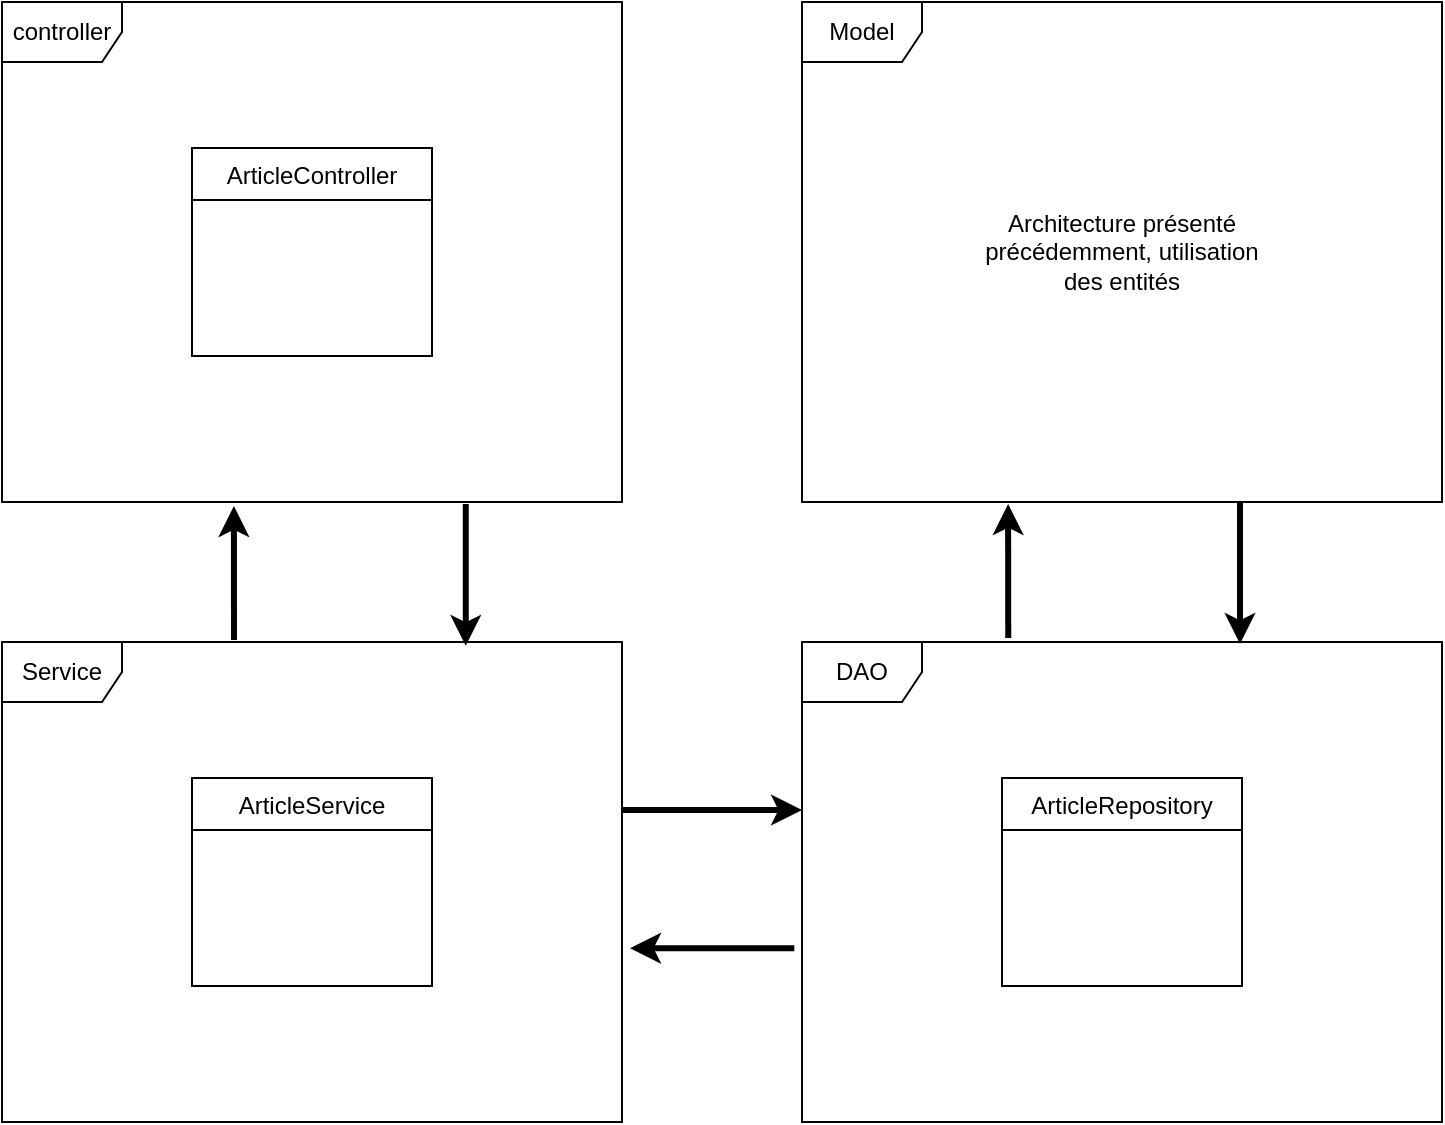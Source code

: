 <mxfile version="14.0.1" type="device"><diagram id="bZxIExvp2_r5493srTBn" name="Page-1"><mxGraphModel dx="1102" dy="557" grid="1" gridSize="10" guides="1" tooltips="1" connect="1" arrows="1" fold="1" page="1" pageScale="1" pageWidth="827" pageHeight="1169" math="0" shadow="0"><root><mxCell id="0"/><mxCell id="1" parent="0"/><mxCell id="vKj2G7_OoKPD_2eD8TtB-20" value="controller" style="shape=umlFrame;whiteSpace=wrap;html=1;" parent="1" vertex="1"><mxGeometry x="40" y="280" width="310" height="250" as="geometry"/></mxCell><mxCell id="vKj2G7_OoKPD_2eD8TtB-22" value="Service" style="shape=umlFrame;whiteSpace=wrap;html=1;" parent="1" vertex="1"><mxGeometry x="40" y="600" width="310" height="240" as="geometry"/></mxCell><mxCell id="vKj2G7_OoKPD_2eD8TtB-27" value="DAO" style="shape=umlFrame;whiteSpace=wrap;html=1;" parent="1" vertex="1"><mxGeometry x="440" y="600" width="320" height="240" as="geometry"/></mxCell><mxCell id="vKj2G7_OoKPD_2eD8TtB-23" value="ArticleRepository" style="swimlane;fontStyle=0;childLayout=stackLayout;horizontal=1;startSize=26;fillColor=none;horizontalStack=0;resizeParent=1;resizeParentMax=0;resizeLast=0;collapsible=1;marginBottom=0;" parent="1" vertex="1"><mxGeometry x="540" y="668" width="120" height="104" as="geometry"/></mxCell><mxCell id="vKj2G7_OoKPD_2eD8TtB-34" value="ArticleService" style="swimlane;fontStyle=0;childLayout=stackLayout;horizontal=1;startSize=26;fillColor=none;horizontalStack=0;resizeParent=1;resizeParentMax=0;resizeLast=0;collapsible=1;marginBottom=0;" parent="1" vertex="1"><mxGeometry x="135" y="668" width="120" height="104" as="geometry"/></mxCell><mxCell id="vKj2G7_OoKPD_2eD8TtB-38" value="ArticleController" style="swimlane;fontStyle=0;childLayout=stackLayout;horizontal=1;startSize=26;fillColor=none;horizontalStack=0;resizeParent=1;resizeParentMax=0;resizeLast=0;collapsible=1;marginBottom=0;" parent="1" vertex="1"><mxGeometry x="135" y="353" width="120" height="104" as="geometry"/></mxCell><mxCell id="vKj2G7_OoKPD_2eD8TtB-42" value="Model" style="shape=umlFrame;whiteSpace=wrap;html=1;" parent="1" vertex="1"><mxGeometry x="440" y="280" width="320" height="250" as="geometry"/></mxCell><mxCell id="vKj2G7_OoKPD_2eD8TtB-43" value="Architecture présenté&lt;br&gt;précédemment, utilisation des entités" style="text;html=1;strokeColor=none;fillColor=none;align=center;verticalAlign=middle;whiteSpace=wrap;rounded=0;" parent="1" vertex="1"><mxGeometry x="530" y="371" width="140" height="68" as="geometry"/></mxCell><mxCell id="Sm863oijivBXSrOpcEQV-2" value="" style="endArrow=classic;html=1;fontSize=9;exitX=1;exitY=0.35;exitDx=0;exitDy=0;exitPerimeter=0;strokeWidth=3;" edge="1" parent="1" source="vKj2G7_OoKPD_2eD8TtB-22"><mxGeometry width="50" height="50" relative="1" as="geometry"><mxPoint x="390" y="810" as="sourcePoint"/><mxPoint x="440" y="684" as="targetPoint"/></mxGeometry></mxCell><mxCell id="Sm863oijivBXSrOpcEQV-3" value="" style="endArrow=classic;html=1;fontSize=9;entryX=0.748;entryY=0.008;entryDx=0;entryDy=0;entryPerimeter=0;strokeWidth=3;exitX=0.748;exitY=1.004;exitDx=0;exitDy=0;exitPerimeter=0;" edge="1" parent="1" source="vKj2G7_OoKPD_2eD8TtB-20" target="vKj2G7_OoKPD_2eD8TtB-22"><mxGeometry width="50" height="50" relative="1" as="geometry"><mxPoint x="200" y="531" as="sourcePoint"/><mxPoint x="239.07" y="560.0" as="targetPoint"/></mxGeometry></mxCell><mxCell id="Sm863oijivBXSrOpcEQV-6" value="" style="endArrow=classic;html=1;fontSize=9;exitX=-0.012;exitY=0.638;exitDx=0;exitDy=0;exitPerimeter=0;strokeWidth=3;entryX=1.013;entryY=0.638;entryDx=0;entryDy=0;entryPerimeter=0;" edge="1" parent="1" source="vKj2G7_OoKPD_2eD8TtB-27" target="vKj2G7_OoKPD_2eD8TtB-22"><mxGeometry width="50" height="50" relative="1" as="geometry"><mxPoint x="350" y="750" as="sourcePoint"/><mxPoint x="440" y="750" as="targetPoint"/></mxGeometry></mxCell><mxCell id="Sm863oijivBXSrOpcEQV-7" value="" style="endArrow=classic;html=1;fontSize=9;entryX=0.374;entryY=1.008;entryDx=0;entryDy=0;entryPerimeter=0;strokeWidth=3;" edge="1" parent="1" target="vKj2G7_OoKPD_2eD8TtB-20"><mxGeometry width="50" height="50" relative="1" as="geometry"><mxPoint x="156" y="599" as="sourcePoint"/><mxPoint x="281.88" y="611.92" as="targetPoint"/></mxGeometry></mxCell><mxCell id="Sm863oijivBXSrOpcEQV-8" value="" style="endArrow=classic;html=1;fontSize=9;entryX=0.748;entryY=0.008;entryDx=0;entryDy=0;entryPerimeter=0;strokeWidth=3;exitX=0.748;exitY=1.004;exitDx=0;exitDy=0;exitPerimeter=0;" edge="1" parent="1"><mxGeometry width="50" height="50" relative="1" as="geometry"><mxPoint x="659.0" y="530" as="sourcePoint"/><mxPoint x="659.0" y="600.92" as="targetPoint"/></mxGeometry></mxCell><mxCell id="Sm863oijivBXSrOpcEQV-9" value="" style="endArrow=classic;html=1;fontSize=9;entryX=0.374;entryY=1.008;entryDx=0;entryDy=0;entryPerimeter=0;strokeWidth=3;" edge="1" parent="1"><mxGeometry width="50" height="50" relative="1" as="geometry"><mxPoint x="543.12" y="598" as="sourcePoint"/><mxPoint x="543.06" y="531" as="targetPoint"/></mxGeometry></mxCell></root></mxGraphModel></diagram></mxfile>